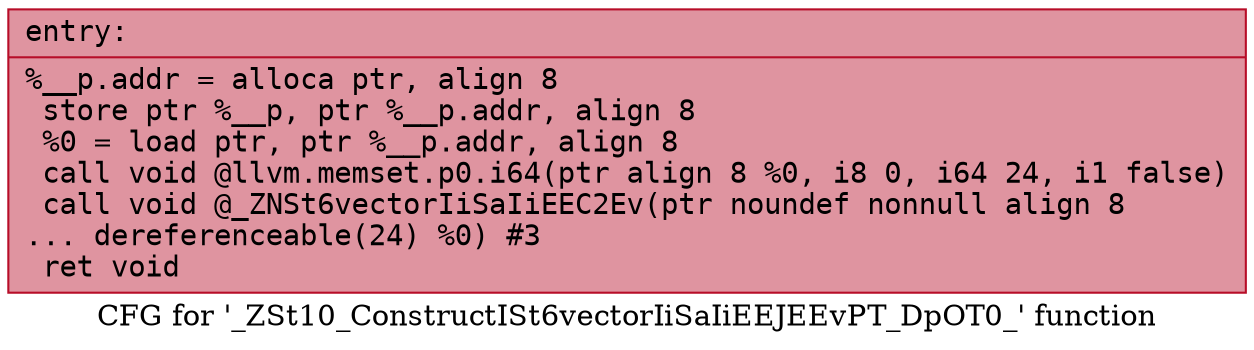digraph "CFG for '_ZSt10_ConstructISt6vectorIiSaIiEEJEEvPT_DpOT0_' function" {
	label="CFG for '_ZSt10_ConstructISt6vectorIiSaIiEEJEEvPT_DpOT0_' function";

	Node0x56307d6f2ce0 [shape=record,color="#b70d28ff", style=filled, fillcolor="#b70d2870" fontname="Courier",label="{entry:\l|  %__p.addr = alloca ptr, align 8\l  store ptr %__p, ptr %__p.addr, align 8\l  %0 = load ptr, ptr %__p.addr, align 8\l  call void @llvm.memset.p0.i64(ptr align 8 %0, i8 0, i64 24, i1 false)\l  call void @_ZNSt6vectorIiSaIiEEC2Ev(ptr noundef nonnull align 8\l... dereferenceable(24) %0) #3\l  ret void\l}"];
}
